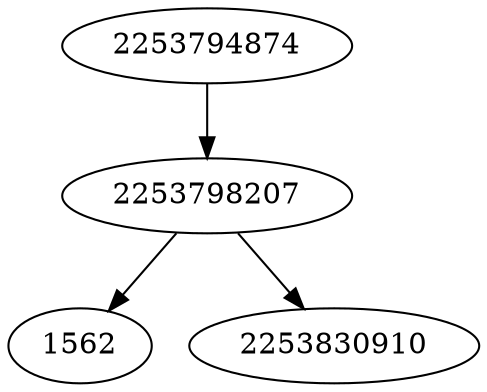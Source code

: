 strict digraph  {
2253794874;
1562;
2253830910;
2253798207;
2253794874 -> 2253798207;
2253798207 -> 2253830910;
2253798207 -> 1562;
}
